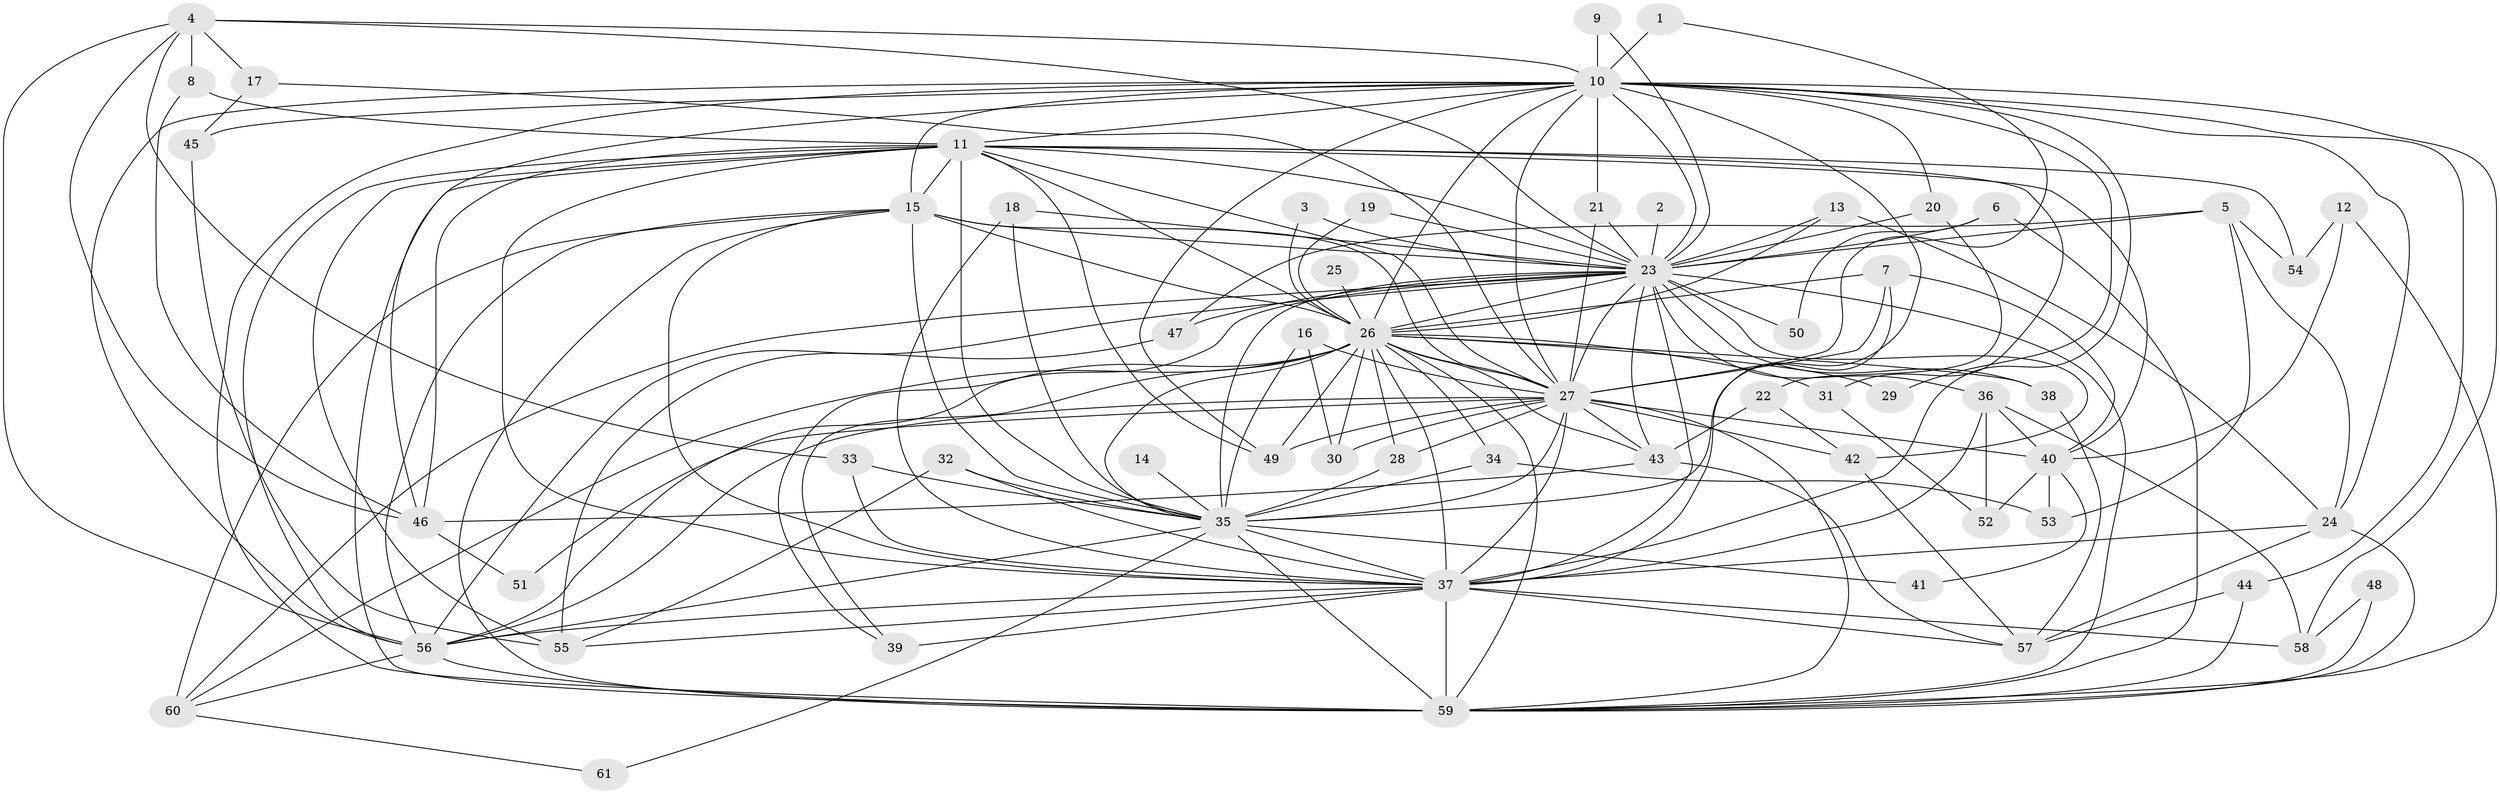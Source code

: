 // original degree distribution, {14: 0.01639344262295082, 20: 0.00819672131147541, 25: 0.00819672131147541, 23: 0.00819672131147541, 17: 0.00819672131147541, 30: 0.00819672131147541, 37: 0.00819672131147541, 28: 0.00819672131147541, 22: 0.00819672131147541, 6: 0.040983606557377046, 7: 0.00819672131147541, 3: 0.22131147540983606, 2: 0.5409836065573771, 4: 0.08196721311475409, 5: 0.01639344262295082, 8: 0.00819672131147541}
// Generated by graph-tools (version 1.1) at 2025/01/03/09/25 03:01:26]
// undirected, 61 vertices, 176 edges
graph export_dot {
graph [start="1"]
  node [color=gray90,style=filled];
  1;
  2;
  3;
  4;
  5;
  6;
  7;
  8;
  9;
  10;
  11;
  12;
  13;
  14;
  15;
  16;
  17;
  18;
  19;
  20;
  21;
  22;
  23;
  24;
  25;
  26;
  27;
  28;
  29;
  30;
  31;
  32;
  33;
  34;
  35;
  36;
  37;
  38;
  39;
  40;
  41;
  42;
  43;
  44;
  45;
  46;
  47;
  48;
  49;
  50;
  51;
  52;
  53;
  54;
  55;
  56;
  57;
  58;
  59;
  60;
  61;
  1 -- 10 [weight=2.0];
  1 -- 27 [weight=1.0];
  2 -- 23 [weight=1.0];
  3 -- 23 [weight=1.0];
  3 -- 26 [weight=1.0];
  4 -- 8 [weight=1.0];
  4 -- 10 [weight=1.0];
  4 -- 17 [weight=1.0];
  4 -- 23 [weight=1.0];
  4 -- 33 [weight=1.0];
  4 -- 46 [weight=1.0];
  4 -- 56 [weight=1.0];
  5 -- 23 [weight=1.0];
  5 -- 24 [weight=1.0];
  5 -- 47 [weight=1.0];
  5 -- 53 [weight=1.0];
  5 -- 54 [weight=1.0];
  6 -- 23 [weight=1.0];
  6 -- 50 [weight=1.0];
  6 -- 59 [weight=1.0];
  7 -- 26 [weight=1.0];
  7 -- 27 [weight=1.0];
  7 -- 37 [weight=1.0];
  7 -- 40 [weight=1.0];
  8 -- 11 [weight=1.0];
  8 -- 46 [weight=1.0];
  9 -- 10 [weight=1.0];
  9 -- 23 [weight=1.0];
  10 -- 11 [weight=1.0];
  10 -- 15 [weight=1.0];
  10 -- 20 [weight=1.0];
  10 -- 21 [weight=1.0];
  10 -- 23 [weight=1.0];
  10 -- 24 [weight=1.0];
  10 -- 26 [weight=1.0];
  10 -- 27 [weight=1.0];
  10 -- 29 [weight=1.0];
  10 -- 35 [weight=1.0];
  10 -- 37 [weight=2.0];
  10 -- 44 [weight=1.0];
  10 -- 45 [weight=1.0];
  10 -- 46 [weight=1.0];
  10 -- 49 [weight=1.0];
  10 -- 56 [weight=2.0];
  10 -- 58 [weight=1.0];
  10 -- 59 [weight=2.0];
  11 -- 15 [weight=1.0];
  11 -- 23 [weight=1.0];
  11 -- 26 [weight=1.0];
  11 -- 27 [weight=1.0];
  11 -- 31 [weight=1.0];
  11 -- 35 [weight=1.0];
  11 -- 37 [weight=1.0];
  11 -- 40 [weight=1.0];
  11 -- 46 [weight=1.0];
  11 -- 49 [weight=1.0];
  11 -- 54 [weight=1.0];
  11 -- 55 [weight=2.0];
  11 -- 56 [weight=1.0];
  11 -- 59 [weight=2.0];
  12 -- 40 [weight=1.0];
  12 -- 54 [weight=1.0];
  12 -- 59 [weight=1.0];
  13 -- 23 [weight=1.0];
  13 -- 24 [weight=1.0];
  13 -- 26 [weight=1.0];
  14 -- 35 [weight=1.0];
  15 -- 23 [weight=2.0];
  15 -- 26 [weight=2.0];
  15 -- 27 [weight=1.0];
  15 -- 35 [weight=1.0];
  15 -- 37 [weight=2.0];
  15 -- 56 [weight=1.0];
  15 -- 59 [weight=1.0];
  15 -- 60 [weight=1.0];
  16 -- 27 [weight=1.0];
  16 -- 30 [weight=1.0];
  16 -- 35 [weight=1.0];
  17 -- 27 [weight=1.0];
  17 -- 45 [weight=1.0];
  18 -- 23 [weight=1.0];
  18 -- 35 [weight=1.0];
  18 -- 37 [weight=1.0];
  19 -- 23 [weight=1.0];
  19 -- 26 [weight=1.0];
  20 -- 22 [weight=1.0];
  20 -- 23 [weight=2.0];
  21 -- 23 [weight=1.0];
  21 -- 27 [weight=1.0];
  22 -- 42 [weight=1.0];
  22 -- 43 [weight=1.0];
  23 -- 26 [weight=1.0];
  23 -- 27 [weight=1.0];
  23 -- 35 [weight=1.0];
  23 -- 36 [weight=1.0];
  23 -- 37 [weight=4.0];
  23 -- 38 [weight=1.0];
  23 -- 39 [weight=1.0];
  23 -- 42 [weight=2.0];
  23 -- 43 [weight=1.0];
  23 -- 47 [weight=1.0];
  23 -- 50 [weight=1.0];
  23 -- 56 [weight=1.0];
  23 -- 59 [weight=2.0];
  23 -- 60 [weight=1.0];
  24 -- 37 [weight=2.0];
  24 -- 57 [weight=1.0];
  24 -- 59 [weight=1.0];
  25 -- 26 [weight=1.0];
  26 -- 27 [weight=2.0];
  26 -- 28 [weight=1.0];
  26 -- 29 [weight=1.0];
  26 -- 30 [weight=1.0];
  26 -- 31 [weight=1.0];
  26 -- 34 [weight=1.0];
  26 -- 35 [weight=1.0];
  26 -- 37 [weight=2.0];
  26 -- 38 [weight=1.0];
  26 -- 39 [weight=1.0];
  26 -- 43 [weight=1.0];
  26 -- 49 [weight=1.0];
  26 -- 56 [weight=1.0];
  26 -- 59 [weight=1.0];
  26 -- 60 [weight=1.0];
  27 -- 28 [weight=1.0];
  27 -- 30 [weight=2.0];
  27 -- 35 [weight=1.0];
  27 -- 37 [weight=1.0];
  27 -- 40 [weight=1.0];
  27 -- 42 [weight=1.0];
  27 -- 43 [weight=1.0];
  27 -- 49 [weight=1.0];
  27 -- 51 [weight=1.0];
  27 -- 56 [weight=1.0];
  27 -- 59 [weight=1.0];
  28 -- 35 [weight=1.0];
  31 -- 52 [weight=1.0];
  32 -- 35 [weight=1.0];
  32 -- 37 [weight=1.0];
  32 -- 55 [weight=1.0];
  33 -- 35 [weight=1.0];
  33 -- 37 [weight=1.0];
  34 -- 35 [weight=2.0];
  34 -- 53 [weight=1.0];
  35 -- 37 [weight=3.0];
  35 -- 41 [weight=1.0];
  35 -- 56 [weight=1.0];
  35 -- 59 [weight=1.0];
  35 -- 61 [weight=1.0];
  36 -- 37 [weight=1.0];
  36 -- 40 [weight=1.0];
  36 -- 52 [weight=1.0];
  36 -- 58 [weight=1.0];
  37 -- 39 [weight=2.0];
  37 -- 55 [weight=1.0];
  37 -- 56 [weight=2.0];
  37 -- 57 [weight=1.0];
  37 -- 58 [weight=1.0];
  37 -- 59 [weight=2.0];
  38 -- 57 [weight=1.0];
  40 -- 41 [weight=1.0];
  40 -- 52 [weight=1.0];
  40 -- 53 [weight=1.0];
  42 -- 57 [weight=1.0];
  43 -- 46 [weight=1.0];
  43 -- 57 [weight=1.0];
  44 -- 57 [weight=1.0];
  44 -- 59 [weight=1.0];
  45 -- 55 [weight=1.0];
  46 -- 51 [weight=1.0];
  47 -- 55 [weight=1.0];
  48 -- 58 [weight=1.0];
  48 -- 59 [weight=1.0];
  56 -- 59 [weight=2.0];
  56 -- 60 [weight=1.0];
  60 -- 61 [weight=1.0];
}
